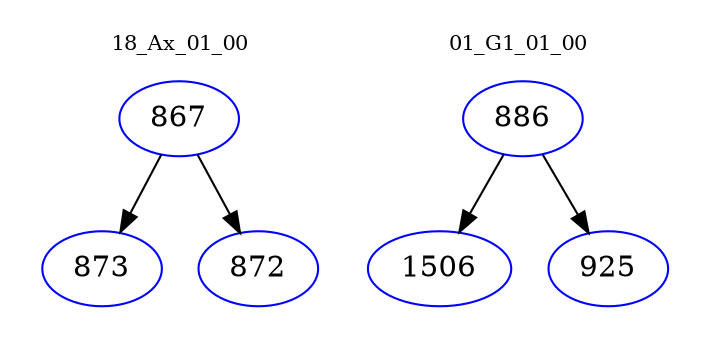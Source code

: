digraph{
subgraph cluster_0 {
color = white
label = "18_Ax_01_00";
fontsize=10;
T0_867 [label="867", color="blue"]
T0_867 -> T0_873 [color="black"]
T0_873 [label="873", color="blue"]
T0_867 -> T0_872 [color="black"]
T0_872 [label="872", color="blue"]
}
subgraph cluster_1 {
color = white
label = "01_G1_01_00";
fontsize=10;
T1_886 [label="886", color="blue"]
T1_886 -> T1_1506 [color="black"]
T1_1506 [label="1506", color="blue"]
T1_886 -> T1_925 [color="black"]
T1_925 [label="925", color="blue"]
}
}
